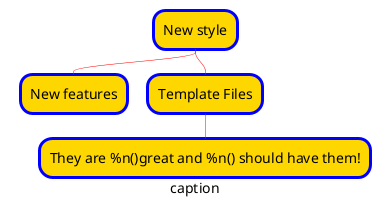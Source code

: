 {
  "sha1": "gpon1pqr29f4mt0n09ro5v6y8skz3sx",
  "insertion": {
    "when": "2024-06-01T09:03:08.156Z",
    "user": "plantuml@gmail.com"
  }
}
@startmindmap
top to bottom direction
<style>
node {
    HorizontalAlignment center
    LineColor blue
    LineThickness 3.0
    BackgroundColor gold
}

arrow {
    LineThickness 0.5
    LineColor red
}

caption {
  HorizontalAlignment center
}
</style>

* New style
** New features
** Template Files
*** They are %n()great and %n() should have them!

caption caption

@endmindmap
